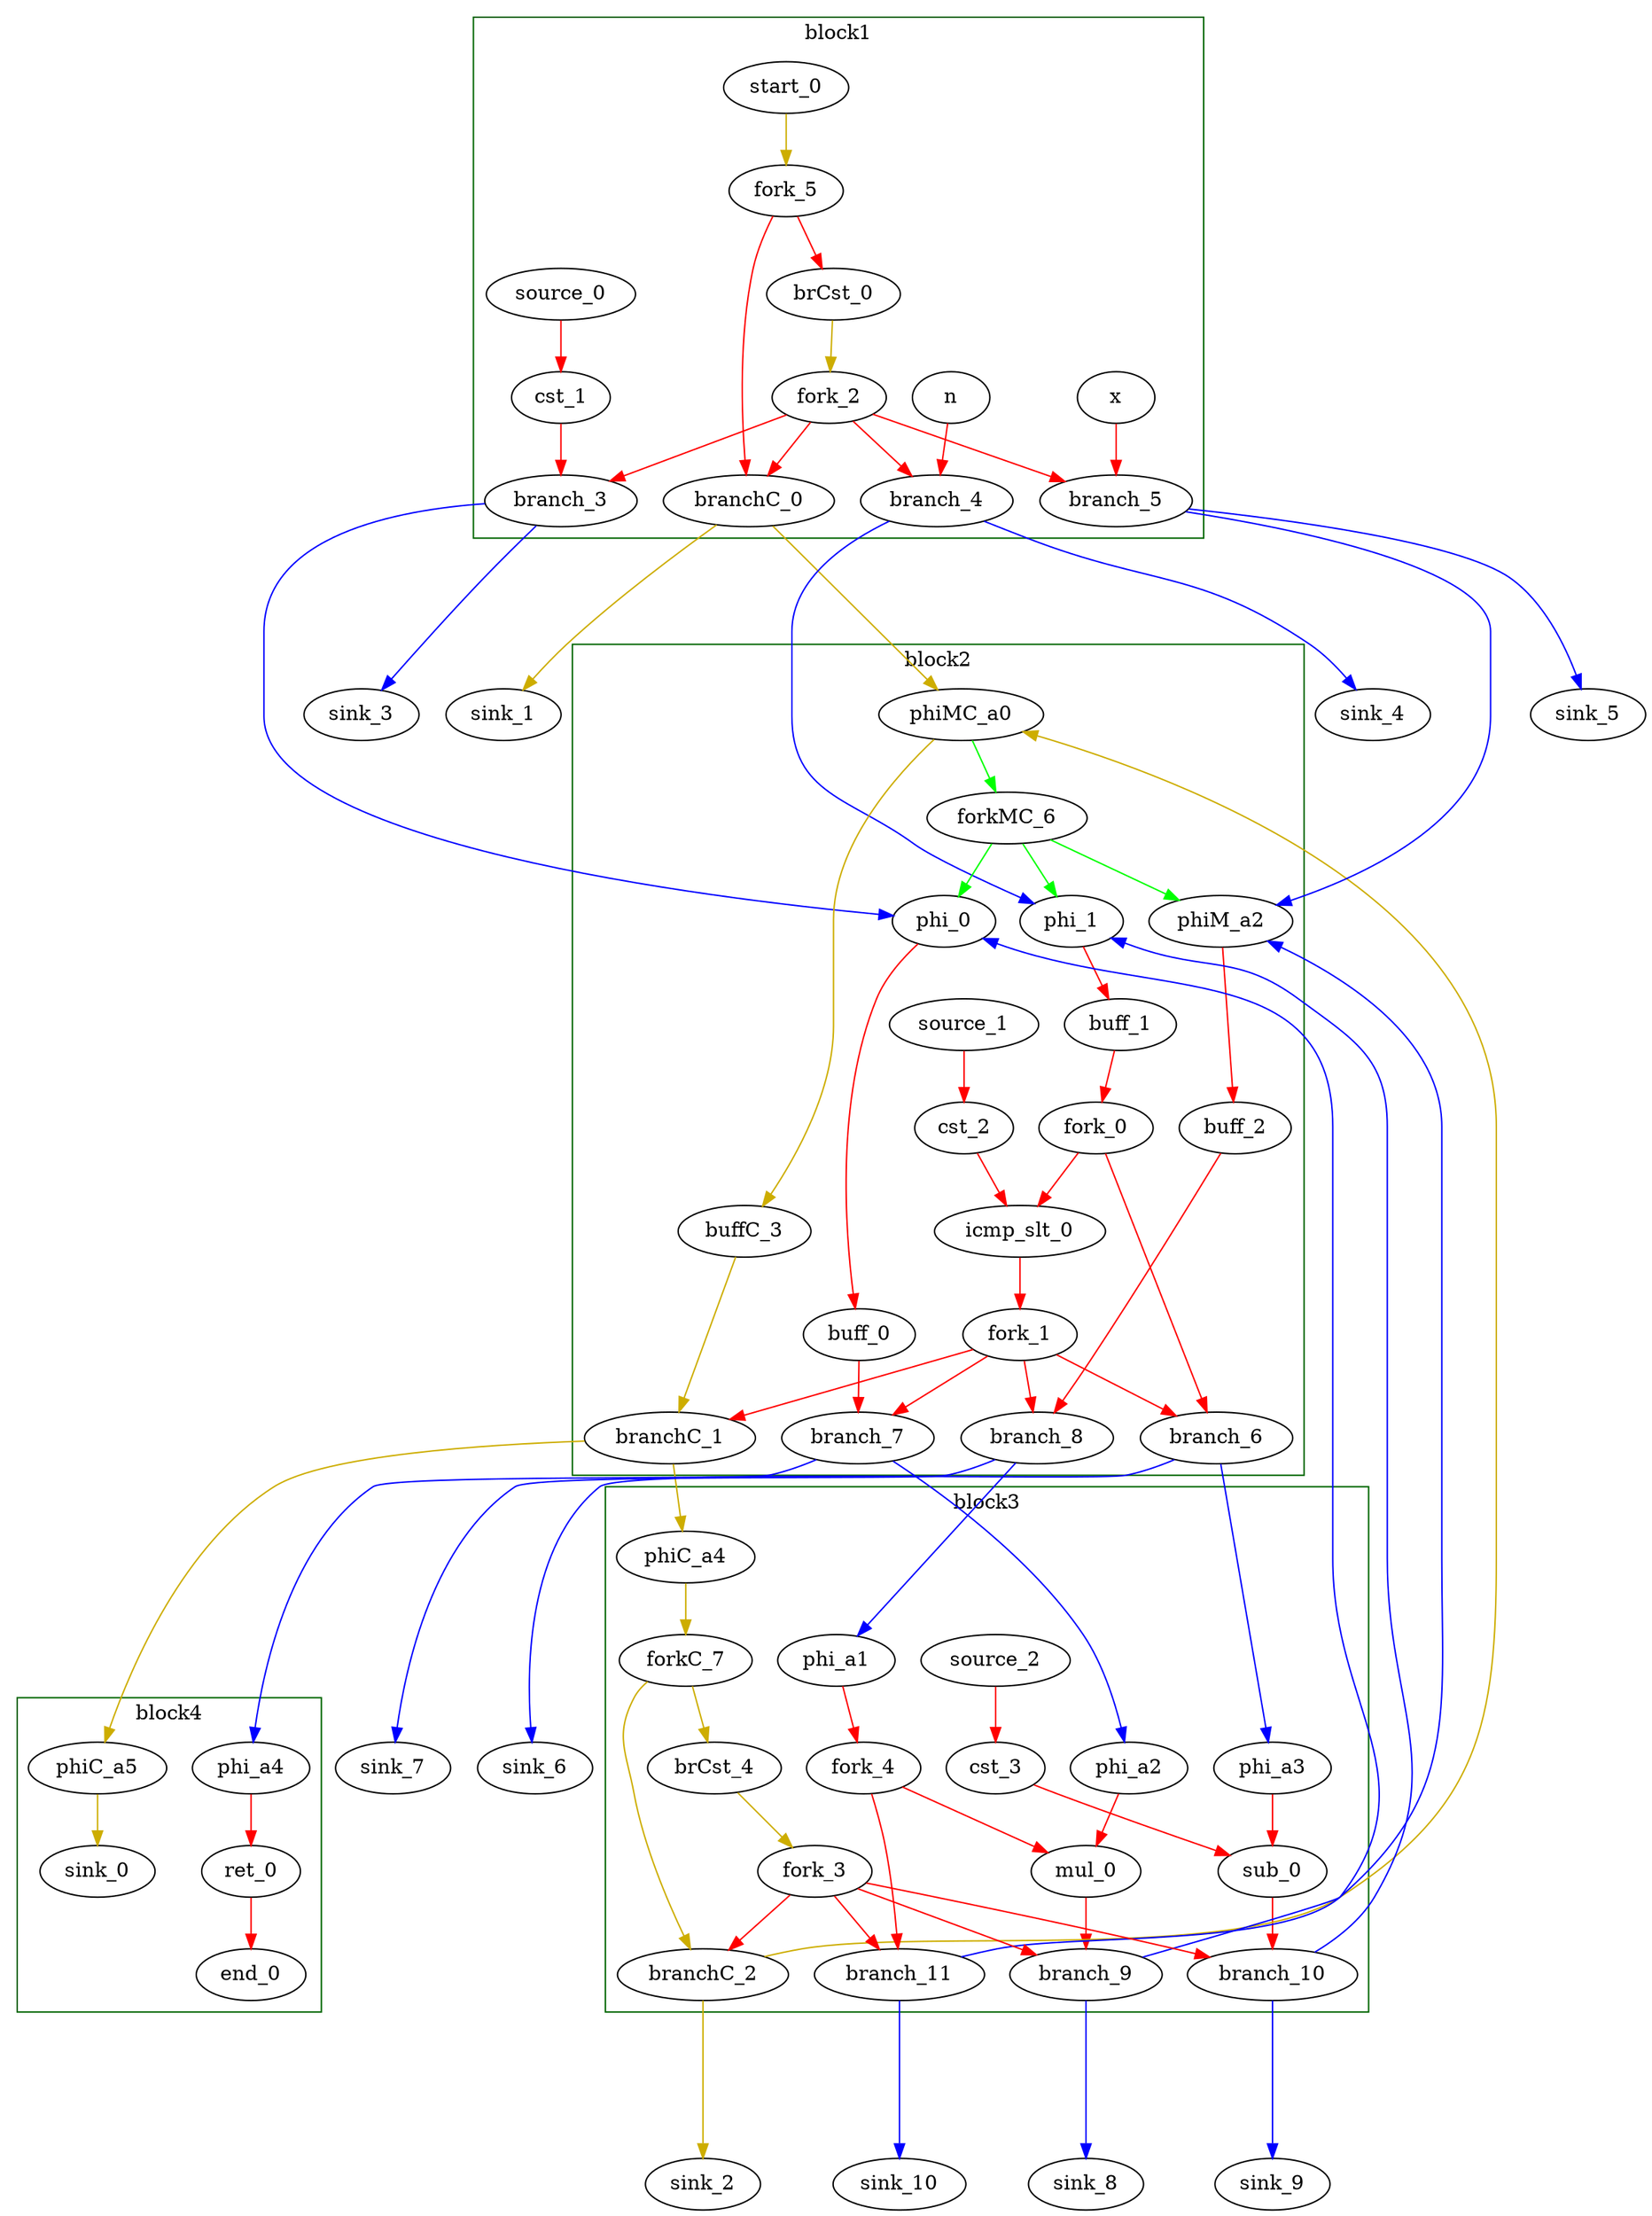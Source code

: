 Digraph G {
	splines=spline;
		"branchC_0" [type = "Branch", bbID = 1, in = "in1:0 in2?:1", out = "out1+:0 out2-:0"];
		"phi_0" [type = "Mux", bbID = 2, in = "in1?:1 in2:32 in3:32 ", out = "out1:32", delay = 0.366];
		"phi_1" [type = "Mux", bbID = 2, in = "in1?:1 in2:32 in3:32 ", out = "out1:32", delay = 0.366];
		"icmp_slt_0" [type = "Operator", bbID = 2, op = "icmp_slt_op", in = "in1:32 in2:32", out = "out1:1", delay = 1.53, latency = 0, II = 1];
		"branchC_1" [type = "Branch", bbID = 2, in = "in1:0 in2?:1", out = "out1+:0 out2-:0"];
		"sub_0" [type = "Operator", bbID = 3, op = "sub_op", in = "in1:32 in2:32", out = "out1:32", delay = 1.693, latency = 0, II = 1];
		"mul_0" [type = "Operator", bbID = 3, op = "mul_op", in = "in1:32 in2:32", out = "out1:32", delay = 0.0, latency = 4, II = 1];
		"branchC_2" [type = "Branch", bbID = 3, in = "in1:0 in2?:1", out = "out1+:0 out2-:0"];
		"ret_0" [type = "Operator", bbID = 4, op = "ret_op", in = "in1:32", out = "out1:32", delay = 0.0, latency = 0, II = 1];
		"x" [type = "Entry", bbID = 1, in = "in1:32", out = "out1:32"];
		"n" [type = "Entry", bbID = 1, in = "in1:32", out = "out1:32"];
		"brCst_0" [type = "Constant", bbID = 1, in = "in1:1", out = "out1:1", value = "0x1"];
		"cst_1" [type = "Constant", bbID = 1, in = "in1:32", out = "out1:32", value = "0x1"];
		"cst_2" [type = "Constant", bbID = 2, in = "in1:32", out = "out1:32", value = "0x0"];
		"cst_3" [type = "Constant", bbID = 3, in = "in1:32", out = "out1:32", value = "0x1"];
		"brCst_4" [type = "Constant", bbID = 3, in = "in1:1", out = "out1:1", value = "0x1"];
		"phiM_a2" [type = "Mux", bbID = 2, in = "in1?:1 in2:32 in3:32 ", out = "out1:32", delay = 0.366];
		"phi_a1" [type = "Merge", bbID = 3, in = "in1:32 ", out = "out1:32", delay = 0.0];
		"phi_a2" [type = "Merge", bbID = 3, in = "in1:32 ", out = "out1:32", delay = 0.0];
		"phi_a3" [type = "Merge", bbID = 3, in = "in1:32 ", out = "out1:32", delay = 0.0];
		"phi_a4" [type = "Merge", bbID = 4, in = "in1:32 ", out = "out1:32", delay = 0.0];
		"branch_3" [type = "Branch", bbID = 1, in = "in1:32 in2?:1", out = "out1+:32 out2-:32"];
		"branch_4" [type = "Branch", bbID = 1, in = "in1:32 in2?:1", out = "out1+:32 out2-:32"];
		"branch_5" [type = "Branch", bbID = 1, in = "in1:32 in2?:1", out = "out1+:32 out2-:32"];
		"branch_6" [type = "Branch", bbID = 2, in = "in1:32 in2?:1", out = "out1+:32 out2-:32"];
		"branch_7" [type = "Branch", bbID = 2, in = "in1:32 in2?:1", out = "out1+:32 out2-:32"];
		"branch_8" [type = "Branch", bbID = 2, in = "in1:32 in2?:1", out = "out1+:32 out2-:32"];
		"branch_9" [type = "Branch", bbID = 3, in = "in1:32 in2?:1", out = "out1+:32 out2-:32"];
		"branch_10" [type = "Branch", bbID = 3, in = "in1:32 in2?:1", out = "out1+:32 out2-:32"];
		"branch_11" [type = "Branch", bbID = 3, in = "in1:32 in2?:1", out = "out1+:32 out2-:32"];
		"end_0" [type = "Exit", bbID = 0, in = "in1:32 ", out = "out1:32"];
		"start_0" [type = "Entry", control = "true", bbID = 1, in = "in1:0", out = "out1:0"];
		"phiMC_a0" [type = "CntrlMerge", bbID = 2, in = "in1:0 in2:0 ", out = "out1:0 out2?:1", delay = 0.166];
		"phiC_a4" [type = "Merge", bbID = 3, in = "in1:0 ", out = "out1:0", delay = 0.166];
		"phiC_a5" [type = "Merge", bbID = 4, in = "in1:0 ", out = "out1:0", delay = 0.166];
		"sink_0" [type = "Sink", bbID = 0, in = "in1:0"];
		"fork_0" [type = "Fork", bbID = 2, in = "in1:32", out = "out1:32 out2:32 "];
		"fork_1" [type = "Fork", bbID = 2, in = "in1:1", out = "out1:1 out2:1 out3:1 out4:1 "];
		"fork_2" [type = "Fork", bbID = 1, in = "in1:1", out = "out1:1 out2:1 out3:1 out4:1 "];
		"fork_3" [type = "Fork", bbID = 3, in = "in1:1", out = "out1:1 out2:1 out3:1 out4:1 "];
		"fork_4" [type = "Fork", bbID = 3, in = "in1:32", out = "out1:32 out2:32 "];
		"fork_5" [type = "Fork", bbID = 1, in = "in1:0", out = "out1:0 out2:0 "];
		"forkMC_6" [type = "Fork", bbID = 2, in = "in1:1", out = "out1:1 out2:1 out3:1 "];
		"forkC_7" [type = "Fork", bbID = 3, in = "in1:0", out = "out1:0 out2:0 "];
		"sink_1" [type = "Sink", bbID = 1, in = "in1:0"];
		"sink_2" [type = "Sink", bbID = 3, in = "in1:0"];
		"sink_3" [type = "Sink", bbID = 1, in = "in1:32"];
		"sink_4" [type = "Sink", bbID = 1, in = "in1:32"];
		"sink_5" [type = "Sink", bbID = 1, in = "in1:32"];
		"sink_6" [type = "Sink", bbID = 2, in = "in1:32"];
		"sink_7" [type = "Sink", bbID = 2, in = "in1:32"];
		"sink_8" [type = "Sink", bbID = 3, in = "in1:32"];
		"sink_9" [type = "Sink", bbID = 3, in = "in1:32"];
		"sink_10" [type = "Sink", bbID = 3, in = "in1:32"];
		"source_0" [type = "Source", bbID = 1, out = "out1:32"];
		"source_1" [type = "Source", bbID = 2, out = "out1:32"];
		"source_2" [type = "Source", bbID = 3, out = "out1:32"];
		"buff_0" [type = "Buffer", bbID = 2, in = "in1:32", out = "out1:32"];
		"buff_1" [type = "Buffer", bbID = 2, in = "in1:32", out = "out1:32"];
		"buff_2" [type = "Buffer", bbID = 2, in = "in1:32", out = "out1:32"];
		"buffC_3" [type = "Buffer", bbID = 2, in = "in1:0", out = "out1:0"];
	subgraph cluster_0 {
	color = "darkgreen";
		label = "block1";
		"x" -> "branch_5" [color = "red", from = "out1", to = "in1"];
		"n" -> "branch_4" [color = "red", from = "out1", to = "in1"];
		"brCst_0" -> "fork_2" [color = "gold3", from = "out1", to = "in1"];
		"cst_1" -> "branch_3" [color = "red", from = "out1", to = "in1"];
		"start_0" -> "fork_5" [color = "gold3", from = "out1", to = "in1"];
		"fork_2" -> "branchC_0" [color = "red", from = "out1", to = "in2"];
		"fork_2" -> "branch_3" [color = "red", from = "out2", to = "in2"];
		"fork_2" -> "branch_4" [color = "red", from = "out3", to = "in2"];
		"fork_2" -> "branch_5" [color = "red", from = "out4", to = "in2"];
		"fork_5" -> "branchC_0" [color = "red", from = "out1", to = "in1"];
		"fork_5" -> "brCst_0" [color = "red", from = "out2", to = "in1"];
		"source_0" -> "cst_1" [color = "red", from = "out1", to = "in1"];
	}
		"branchC_0" -> "phiMC_a0" [color = "gold3", minlen = 3, from = "out1", to = "in1"];
		"branchC_0" -> "sink_1" [color = "gold3", minlen = 3, from = "out2", to = "in1"];
		"branch_3" -> "phi_0" [color = "blue", minlen = 3, from = "out1", to = "in2"];
		"branch_3" -> "sink_3" [color = "blue", minlen = 3, from = "out2", to = "in1"];
		"branch_4" -> "phi_1" [color = "blue", minlen = 3, from = "out1", to = "in2"];
		"branch_4" -> "sink_4" [color = "blue", minlen = 3, from = "out2", to = "in1"];
		"branch_5" -> "phiM_a2" [color = "blue", minlen = 3, from = "out1", to = "in2"];
		"branch_5" -> "sink_5" [color = "blue", minlen = 3, from = "out2", to = "in1"];
	subgraph cluster_1 {
	color = "darkgreen";
		label = "block2";
		"phi_0" -> "buff_0" [color = "red", from = "out1", to = "in1"];
		"phi_1" -> "buff_1" [color = "red", from = "out1", to = "in1"];
		"icmp_slt_0" -> "fork_1" [color = "red", from = "out1", to = "in1"];
		"cst_2" -> "icmp_slt_0" [color = "red", from = "out1", to = "in1"];
		"phiM_a2" -> "buff_2" [color = "red", from = "out1", to = "in1"];
		"phiMC_a0" -> "buffC_3" [color = "gold3", from = "out1", to = "in1"];
		"phiMC_a0" -> "forkMC_6" [color = "green", from = "out2", to = "in1"];
		"fork_0" -> "icmp_slt_0" [color = "red", from = "out1", to = "in2"];
		"fork_0" -> "branch_6" [color = "red", from = "out2", to = "in1"];
		"fork_1" -> "branchC_1" [color = "red", from = "out1", to = "in2"];
		"fork_1" -> "branch_6" [color = "red", from = "out2", to = "in2"];
		"fork_1" -> "branch_7" [color = "red", from = "out3", to = "in2"];
		"fork_1" -> "branch_8" [color = "red", from = "out4", to = "in2"];
		"forkMC_6" -> "phi_0" [color = "green", from = "out1", to = "in1"];
		"forkMC_6" -> "phi_1" [color = "green", from = "out2", to = "in1"];
		"forkMC_6" -> "phiM_a2" [color = "green", from = "out3", to = "in1"];
		"source_1" -> "cst_2" [color = "red", from = "out1", to = "in1"];
		"buff_0" -> "branch_7" [color = "red", from = "out1", to = "in1"];
		"buff_1" -> "fork_0" [color = "red", from = "out1", to = "in1"];
		"buff_2" -> "branch_8" [color = "red", from = "out1", to = "in1"];
		"buffC_3" -> "branchC_1" [color = "gold3", from = "out1", to = "in1"];
	}
		"branchC_1" -> "phiC_a4" [color = "gold3", minlen = 3, from = "out1", to = "in1"];
		"branchC_1" -> "phiC_a5" [color = "gold3", minlen = 3, from = "out2", to = "in1"];
		"branch_6" -> "phi_a3" [color = "blue", minlen = 3, from = "out1", to = "in1"];
		"branch_6" -> "sink_6" [color = "blue", minlen = 3, from = "out2", to = "in1"];
		"branch_7" -> "phi_a2" [color = "blue", minlen = 3, from = "out1", to = "in1"];
		"branch_7" -> "phi_a4" [color = "blue", minlen = 3, from = "out2", to = "in1"];
		"branch_8" -> "phi_a1" [color = "blue", minlen = 3, from = "out1", to = "in1"];
		"branch_8" -> "sink_7" [color = "blue", minlen = 3, from = "out2", to = "in1"];
	subgraph cluster_2 {
	color = "darkgreen";
		label = "block3";
		"sub_0" -> "branch_10" [color = "red", from = "out1", to = "in1"];
		"mul_0" -> "branch_9" [color = "red", from = "out1", to = "in1"];
		"cst_3" -> "sub_0" [color = "red", from = "out1", to = "in2"];
		"brCst_4" -> "fork_3" [color = "gold3", from = "out1", to = "in1"];
		"phi_a1" -> "fork_4" [color = "red", from = "out1", to = "in1"];
		"phi_a2" -> "mul_0" [color = "red", from = "out1", to = "in1"];
		"phi_a3" -> "sub_0" [color = "red", from = "out1", to = "in1"];
		"phiC_a4" -> "forkC_7" [color = "gold3", from = "out1", to = "in1"];
		"fork_3" -> "branchC_2" [color = "red", from = "out1", to = "in2"];
		"fork_3" -> "branch_9" [color = "red", from = "out2", to = "in2"];
		"fork_3" -> "branch_10" [color = "red", from = "out3", to = "in2"];
		"fork_3" -> "branch_11" [color = "red", from = "out4", to = "in2"];
		"fork_4" -> "mul_0" [color = "red", from = "out1", to = "in2"];
		"fork_4" -> "branch_11" [color = "red", from = "out2", to = "in1"];
		"forkC_7" -> "branchC_2" [color = "gold3", from = "out1", to = "in1"];
		"forkC_7" -> "brCst_4" [color = "gold3", from = "out2", to = "in1"];
		"source_2" -> "cst_3" [color = "red", from = "out1", to = "in1"];
	}
		"branchC_2" -> "phiMC_a0" [color = "gold3", minlen = 3, from = "out1", to = "in2"];
		"branchC_2" -> "sink_2" [color = "gold3", minlen = 3, from = "out2", to = "in1"];
		"branch_9" -> "phi_0" [color = "blue", minlen = 3, from = "out1", to = "in3"];
		"branch_9" -> "sink_8" [color = "blue", minlen = 3, from = "out2", to = "in1"];
		"branch_10" -> "phi_1" [color = "blue", minlen = 3, from = "out1", to = "in3"];
		"branch_10" -> "sink_9" [color = "blue", minlen = 3, from = "out2", to = "in1"];
		"branch_11" -> "phiM_a2" [color = "blue", minlen = 3, from = "out1", to = "in3"];
		"branch_11" -> "sink_10" [color = "blue", minlen = 3, from = "out2", to = "in1"];
	subgraph cluster_3 {
	color = "darkgreen";
		label = "block4";
		"ret_0" -> "end_0" [color = "red", from = "out1", to = "in1"];
		"phi_a4" -> "ret_0" [color = "red", from = "out1", to = "in1"];
		"phiC_a5" -> "sink_0" [color = "gold3", from = "out1", to = "in1"];
	}
}

